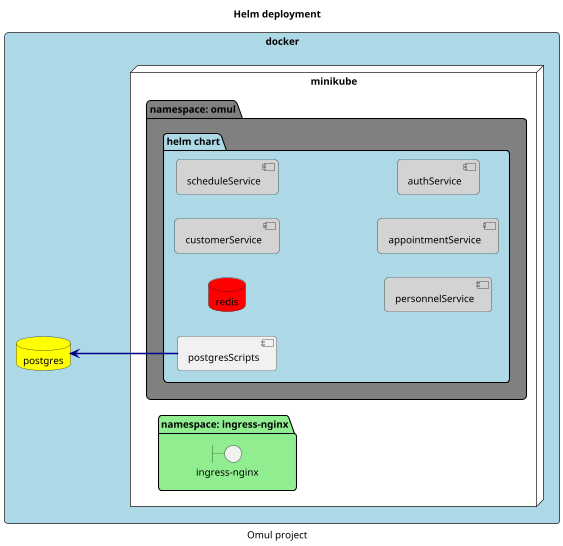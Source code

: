 @startuml
Title Helm deployment
caption Omul project
left to right direction
scale 0.7

skinparam {
    BackgroundColor white
    DefaultTextAlignment up
    ArrowColor darkblue
    ArrowThickness 2
    DefaultTextAlignment center
    RoundCorner 10
    shadowing false
}

rectangle docker #lightblue {
    node minikube  #white{
        folder "namespace: omul" #gray {
            package "helm chart" #lightblue {
                database redis #red
                component customerService #lightgray
                component scheduleService #lightgray
                component personnelService #lightgray
                component appointmentService #lightgray
                component authService #lightgray
                component postgresScripts
            }
        }
        folder "namespace: ingress-nginx" #lightgreen {
            boundary "ingress-nginx"
        }

    }
    database postgres #yellow
    postgresScripts -u--> postgres
}

'docker -> minikube
@enduml